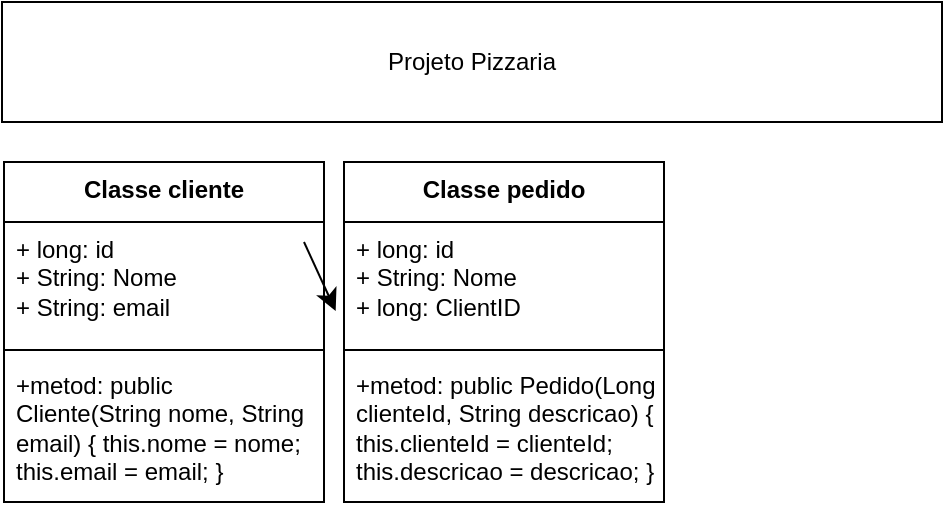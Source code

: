 <mxfile version="26.0.6" pages="2">
  <diagram id="C5RBs43oDa-KdzZeNtuy" name="Page-1">
    <mxGraphModel dx="828" dy="514" grid="1" gridSize="10" guides="1" tooltips="1" connect="1" arrows="1" fold="1" page="1" pageScale="1" pageWidth="827" pageHeight="1169" math="0" shadow="0">
      <root>
        <mxCell id="WIyWlLk6GJQsqaUBKTNV-0" />
        <mxCell id="WIyWlLk6GJQsqaUBKTNV-1" parent="WIyWlLk6GJQsqaUBKTNV-0" />
        <mxCell id="cut1Jt51oyA8zrV5yMS1-0" value="Projeto Pizzaria" style="rounded=0;whiteSpace=wrap;html=1;" vertex="1" parent="WIyWlLk6GJQsqaUBKTNV-1">
          <mxGeometry x="179" y="10" width="470" height="60" as="geometry" />
        </mxCell>
        <mxCell id="cut1Jt51oyA8zrV5yMS1-9" value="Classe cliente" style="swimlane;fontStyle=1;align=center;verticalAlign=top;childLayout=stackLayout;horizontal=1;startSize=30;horizontalStack=0;resizeParent=1;resizeParentMax=0;resizeLast=0;collapsible=1;marginBottom=0;whiteSpace=wrap;html=1;" vertex="1" parent="WIyWlLk6GJQsqaUBKTNV-1">
          <mxGeometry x="180" y="90" width="160" height="170" as="geometry" />
        </mxCell>
        <mxCell id="cut1Jt51oyA8zrV5yMS1-10" value="+ long: id&lt;div&gt;+ String: Nome&lt;/div&gt;&lt;div&gt;+ String: email&lt;/div&gt;" style="text;strokeColor=none;fillColor=none;align=left;verticalAlign=top;spacingLeft=4;spacingRight=4;overflow=hidden;rotatable=0;points=[[0,0.5],[1,0.5]];portConstraint=eastwest;whiteSpace=wrap;html=1;" vertex="1" parent="cut1Jt51oyA8zrV5yMS1-9">
          <mxGeometry y="30" width="160" height="60" as="geometry" />
        </mxCell>
        <mxCell id="cut1Jt51oyA8zrV5yMS1-11" value="" style="line;strokeWidth=1;fillColor=none;align=left;verticalAlign=middle;spacingTop=-1;spacingLeft=3;spacingRight=3;rotatable=0;labelPosition=right;points=[];portConstraint=eastwest;strokeColor=inherit;" vertex="1" parent="cut1Jt51oyA8zrV5yMS1-9">
          <mxGeometry y="90" width="160" height="8" as="geometry" />
        </mxCell>
        <mxCell id="cut1Jt51oyA8zrV5yMS1-12" value="&lt;span style=&quot;background-color: transparent; color: light-dark(rgb(0, 0, 0), rgb(255, 255, 255));&quot;&gt;+metod: public Cliente(String nome, String email) { this.nome = nome; this.email = email; }&lt;/span&gt;" style="text;strokeColor=none;fillColor=none;align=left;verticalAlign=top;spacingLeft=4;spacingRight=4;overflow=hidden;rotatable=0;points=[[0,0.5],[1,0.5]];portConstraint=eastwest;whiteSpace=wrap;html=1;" vertex="1" parent="cut1Jt51oyA8zrV5yMS1-9">
          <mxGeometry y="98" width="160" height="72" as="geometry" />
        </mxCell>
        <mxCell id="cut1Jt51oyA8zrV5yMS1-18" value="Classe pedido" style="swimlane;fontStyle=1;align=center;verticalAlign=top;childLayout=stackLayout;horizontal=1;startSize=30;horizontalStack=0;resizeParent=1;resizeParentMax=0;resizeLast=0;collapsible=1;marginBottom=0;whiteSpace=wrap;html=1;" vertex="1" parent="WIyWlLk6GJQsqaUBKTNV-1">
          <mxGeometry x="350" y="90" width="160" height="170" as="geometry" />
        </mxCell>
        <mxCell id="cut1Jt51oyA8zrV5yMS1-19" value="+ long: id&lt;div&gt;+ String: Nome&lt;/div&gt;&lt;div&gt;+ long: ClientID&lt;/div&gt;" style="text;strokeColor=none;fillColor=none;align=left;verticalAlign=top;spacingLeft=4;spacingRight=4;overflow=hidden;rotatable=0;points=[[0,0.5],[1,0.5]];portConstraint=eastwest;whiteSpace=wrap;html=1;" vertex="1" parent="cut1Jt51oyA8zrV5yMS1-18">
          <mxGeometry y="30" width="160" height="60" as="geometry" />
        </mxCell>
        <mxCell id="cut1Jt51oyA8zrV5yMS1-20" value="" style="line;strokeWidth=1;fillColor=none;align=left;verticalAlign=middle;spacingTop=-1;spacingLeft=3;spacingRight=3;rotatable=0;labelPosition=right;points=[];portConstraint=eastwest;strokeColor=inherit;" vertex="1" parent="cut1Jt51oyA8zrV5yMS1-18">
          <mxGeometry y="90" width="160" height="8" as="geometry" />
        </mxCell>
        <mxCell id="cut1Jt51oyA8zrV5yMS1-21" value="&lt;span style=&quot;background-color: transparent; color: light-dark(rgb(0, 0, 0), rgb(255, 255, 255));&quot;&gt;+metod:&amp;nbsp;&lt;/span&gt;public Pedido(Long clienteId, String descricao) { this.clienteId = clienteId; this.descricao = descricao; }" style="text;strokeColor=none;fillColor=none;align=left;verticalAlign=top;spacingLeft=4;spacingRight=4;overflow=hidden;rotatable=0;points=[[0,0.5],[1,0.5]];portConstraint=eastwest;whiteSpace=wrap;html=1;" vertex="1" parent="cut1Jt51oyA8zrV5yMS1-18">
          <mxGeometry y="98" width="160" height="72" as="geometry" />
        </mxCell>
        <mxCell id="cut1Jt51oyA8zrV5yMS1-23" value="" style="endArrow=classic;html=1;rounded=0;fontSize=12;startSize=8;endSize=8;curved=1;entryX=-0.026;entryY=0.742;entryDx=0;entryDy=0;entryPerimeter=0;" edge="1" parent="WIyWlLk6GJQsqaUBKTNV-1" target="cut1Jt51oyA8zrV5yMS1-19">
          <mxGeometry width="50" height="50" relative="1" as="geometry">
            <mxPoint x="330" y="130" as="sourcePoint" />
            <mxPoint x="520" y="140" as="targetPoint" />
          </mxGeometry>
        </mxCell>
      </root>
    </mxGraphModel>
  </diagram>
  <diagram id="lMqOeXR_u5xcnEGTFLLx" name="Classe Pagamento">
    <mxGraphModel dx="1745" dy="835" grid="0" gridSize="10" guides="1" tooltips="1" connect="1" arrows="1" fold="1" page="0" pageScale="1" pageWidth="827" pageHeight="1169" math="0" shadow="0">
      <root>
        <mxCell id="0" />
        <mxCell id="1" parent="0" />
        <mxCell id="A3VHlCRgV-RiuJnkpyZw-27" value="Classe Pagamentos" style="swimlane;fontStyle=0;childLayout=stackLayout;horizontal=1;startSize=26;fillColor=none;horizontalStack=0;resizeParent=1;resizeParentMax=0;resizeLast=0;collapsible=1;marginBottom=0;whiteSpace=wrap;html=1;" vertex="1" parent="1">
          <mxGeometry x="220" y="263" width="302" height="177" as="geometry" />
        </mxCell>
        <mxCell id="A3VHlCRgV-RiuJnkpyZw-29" value="+ double: totaldopedido&lt;div&gt;+ long: id&lt;/div&gt;&lt;div&gt;+ long:&amp;nbsp;&lt;span style=&quot;color: rgb(60, 64, 67); font-family: Roboto, Arial, sans-serif; font-size: 14px; letter-spacing: 0.2px; background-color: transparent;&quot;&gt;pedidoId&lt;/span&gt;&lt;span style=&quot;color: rgb(60, 64, 67); font-family: Roboto, Arial, sans-serif; font-size: 14px; letter-spacing: 0.2px; background-color: transparent;&quot;&gt;&amp;nbsp;&lt;/span&gt;&lt;/div&gt;&lt;div&gt;&lt;font face=&quot;Roboto, Arial, sans-serif&quot; color=&quot;#3c4043&quot;&gt;&lt;span style=&quot;font-size: 14px; letter-spacing: 0.2px;&quot;&gt;+ double:&amp;nbsp;&lt;/span&gt;&lt;/font&gt;&lt;span style=&quot;background-color: transparent; color: light-dark(rgb(0, 0, 0), rgb(255, 255, 255));&quot;&gt;formaPagamento&lt;/span&gt;&lt;/div&gt;&lt;div&gt;&lt;span style=&quot;color: rgb(60, 64, 67); font-family: Roboto, Arial, sans-serif; font-size: 14px; letter-spacing: 0.2px;&quot;&gt;+ double: valorPago&lt;/span&gt;&lt;span style=&quot;background-color: transparent; color: light-dark(rgb(0, 0, 0), rgb(255, 255, 255));&quot;&gt;&lt;/span&gt;&lt;/div&gt;&lt;div&gt;&lt;span style=&quot;color: rgb(60, 64, 67); font-family: Roboto, Arial, sans-serif; font-size: 14px; letter-spacing: 0.2px;&quot;&gt;+ data e hora: dataHoraPagamento&amp;nbsp;&lt;/span&gt;&lt;span style=&quot;color: rgb(60, 64, 67); font-family: Roboto, Arial, sans-serif; font-size: 14px; letter-spacing: 0.2px;&quot;&gt;&lt;/span&gt;&lt;/div&gt;&lt;div&gt;&lt;span style=&quot;color: rgb(60, 64, 67); font-family: Roboto, Arial, sans-serif; font-size: 14px; letter-spacing: 0.2px; background-color: transparent;&quot;&gt;&lt;br&gt;&lt;/span&gt;&lt;/div&gt;" style="text;strokeColor=none;fillColor=none;align=left;verticalAlign=top;spacingLeft=4;spacingRight=4;overflow=hidden;rotatable=0;points=[[0,0.5],[1,0.5]];portConstraint=eastwest;whiteSpace=wrap;html=1;" vertex="1" parent="A3VHlCRgV-RiuJnkpyZw-27">
          <mxGeometry y="26" width="302" height="151" as="geometry" />
        </mxCell>
        <mxCell id="A3VHlCRgV-RiuJnkpyZw-37" style="edgeStyle=none;curved=1;rounded=0;orthogonalLoop=1;jettySize=auto;html=1;exitX=0.5;exitY=1;exitDx=0;exitDy=0;fontSize=12;startSize=8;endSize=8;" edge="1" parent="1" source="A3VHlCRgV-RiuJnkpyZw-35" target="A3VHlCRgV-RiuJnkpyZw-38">
          <mxGeometry relative="1" as="geometry">
            <mxPoint x="87.176" y="489.007" as="targetPoint" />
          </mxGeometry>
        </mxCell>
        <mxCell id="A3VHlCRgV-RiuJnkpyZw-35" value="Validação do pagamento" style="rounded=0;whiteSpace=wrap;html=1;" vertex="1" parent="1">
          <mxGeometry x="27" y="375" width="120" height="33" as="geometry" />
        </mxCell>
        <mxCell id="A3VHlCRgV-RiuJnkpyZw-34" style="edgeStyle=none;curved=1;rounded=0;orthogonalLoop=1;jettySize=auto;html=1;exitX=0;exitY=0.5;exitDx=0;exitDy=0;fontSize=12;startSize=8;endSize=8;" edge="1" parent="1" source="A3VHlCRgV-RiuJnkpyZw-29" target="A3VHlCRgV-RiuJnkpyZw-35">
          <mxGeometry relative="1" as="geometry">
            <mxPoint x="156.013" y="390.706" as="targetPoint" />
          </mxGeometry>
        </mxCell>
        <mxCell id="A3VHlCRgV-RiuJnkpyZw-36" style="edgeStyle=none;curved=1;rounded=0;orthogonalLoop=1;jettySize=auto;html=1;exitX=0;exitY=0.5;exitDx=0;exitDy=0;fontSize=12;startSize=8;endSize=8;" edge="1" parent="1" target="A3VHlCRgV-RiuJnkpyZw-35">
          <mxGeometry relative="1" as="geometry">
            <mxPoint x="220" y="301.5" as="sourcePoint" />
          </mxGeometry>
        </mxCell>
        <mxCell id="A3VHlCRgV-RiuJnkpyZw-38" value="Text" style="text;html=1;align=center;verticalAlign=middle;whiteSpace=wrap;rounded=0;fontSize=16;" vertex="1" parent="1">
          <mxGeometry x="54.996" y="478.997" width="60" height="30" as="geometry" />
        </mxCell>
        <mxCell id="A3VHlCRgV-RiuJnkpyZw-39" value="enquanto totaldopedido &amp;lt;= que valor pago enviar pizza" style="whiteSpace=wrap;html=1;" vertex="1" parent="1">
          <mxGeometry x="-9" y="466" width="192" height="102" as="geometry" />
        </mxCell>
        <mxCell id="A3VHlCRgV-RiuJnkpyZw-40" value="Em desenvolvimento" style="rounded=0;whiteSpace=wrap;html=1;" vertex="1" parent="1">
          <mxGeometry x="-100" y="102" width="905" height="108" as="geometry" />
        </mxCell>
      </root>
    </mxGraphModel>
  </diagram>
</mxfile>
